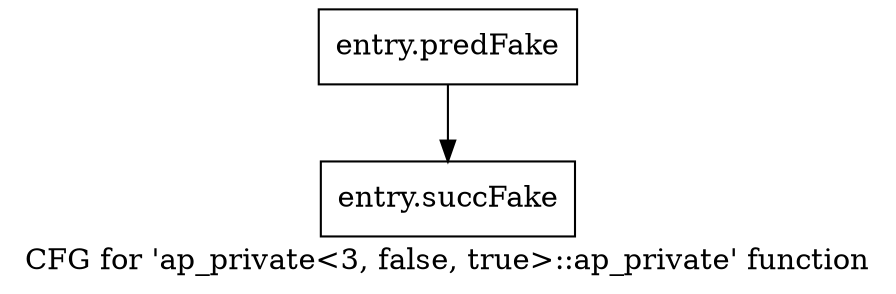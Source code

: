 digraph "CFG for 'ap_private\<3, false, true\>::ap_private' function" {
	label="CFG for 'ap_private\<3, false, true\>::ap_private' function";

	Node0x5903ea0 [shape=record,filename="",linenumber="",label="{entry.predFake}"];
	Node0x5903ea0 -> Node0x5b2e6f0[ callList="" memoryops="" filename="/home/omerfaruk/tools/Xilinx/Vitis_HLS/2023.2/include/etc/ap_private.h" execusionnum="6"];
	Node0x5b2e6f0 [shape=record,filename="/home/omerfaruk/tools/Xilinx/Vitis_HLS/2023.2/include/etc/ap_private.h",linenumber="1669",label="{entry.succFake}"];
}
